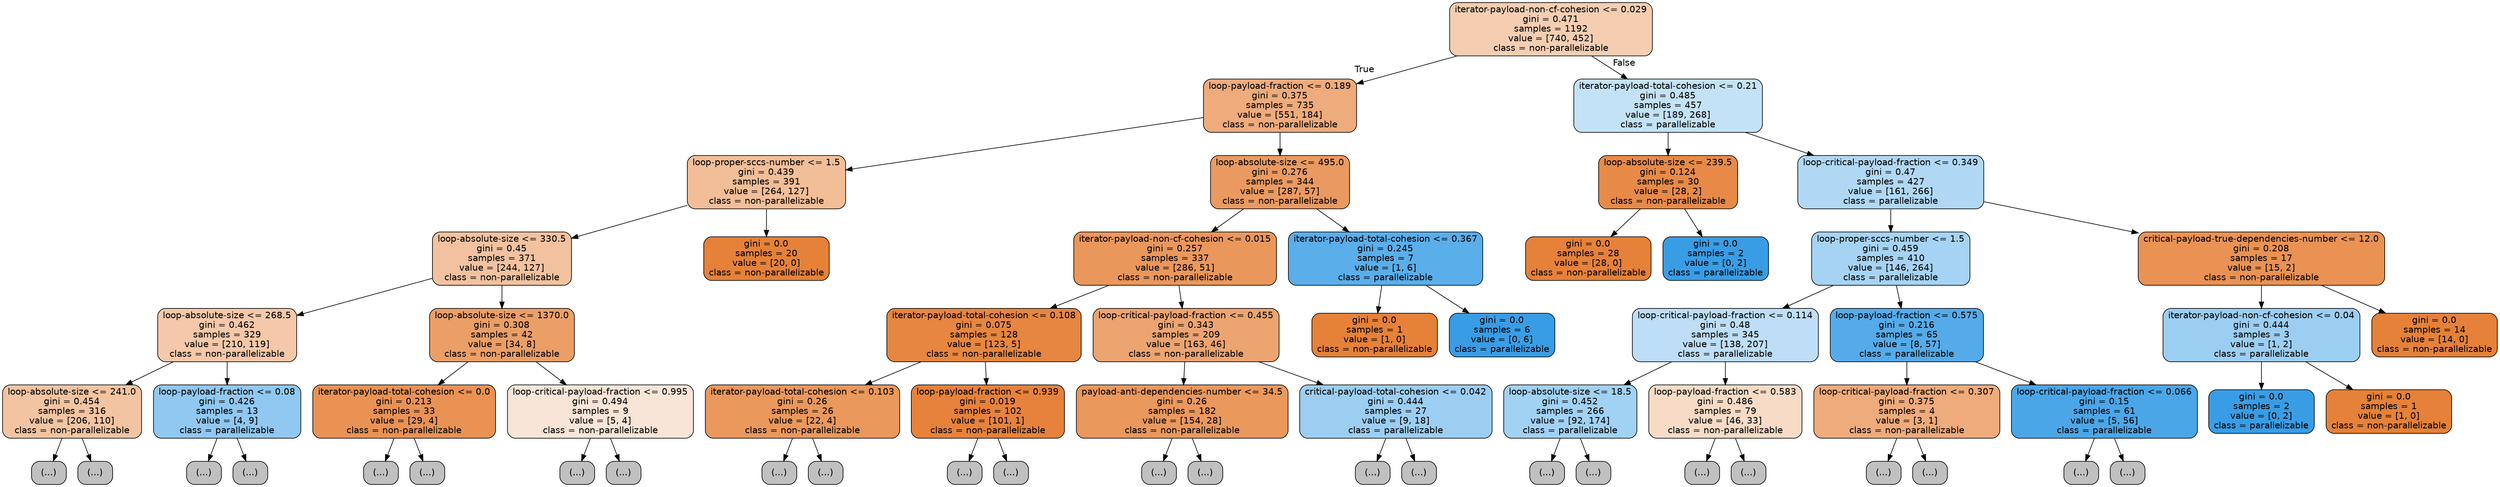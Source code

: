 digraph Tree {
node [shape=box, style="filled, rounded", color="black", fontname=helvetica] ;
edge [fontname=helvetica] ;
0 [label="iterator-payload-non-cf-cohesion <= 0.029\ngini = 0.471\nsamples = 1192\nvalue = [740, 452]\nclass = non-parallelizable", fillcolor="#e5813963"] ;
1 [label="loop-payload-fraction <= 0.189\ngini = 0.375\nsamples = 735\nvalue = [551, 184]\nclass = non-parallelizable", fillcolor="#e58139aa"] ;
0 -> 1 [labeldistance=2.5, labelangle=45, headlabel="True"] ;
2 [label="loop-proper-sccs-number <= 1.5\ngini = 0.439\nsamples = 391\nvalue = [264, 127]\nclass = non-parallelizable", fillcolor="#e5813984"] ;
1 -> 2 ;
3 [label="loop-absolute-size <= 330.5\ngini = 0.45\nsamples = 371\nvalue = [244, 127]\nclass = non-parallelizable", fillcolor="#e581397a"] ;
2 -> 3 ;
4 [label="loop-absolute-size <= 268.5\ngini = 0.462\nsamples = 329\nvalue = [210, 119]\nclass = non-parallelizable", fillcolor="#e581396e"] ;
3 -> 4 ;
5 [label="loop-absolute-size <= 241.0\ngini = 0.454\nsamples = 316\nvalue = [206, 110]\nclass = non-parallelizable", fillcolor="#e5813977"] ;
4 -> 5 ;
6 [label="(...)", fillcolor="#C0C0C0"] ;
5 -> 6 ;
191 [label="(...)", fillcolor="#C0C0C0"] ;
5 -> 191 ;
192 [label="loop-payload-fraction <= 0.08\ngini = 0.426\nsamples = 13\nvalue = [4, 9]\nclass = parallelizable", fillcolor="#399de58e"] ;
4 -> 192 ;
193 [label="(...)", fillcolor="#C0C0C0"] ;
192 -> 193 ;
204 [label="(...)", fillcolor="#C0C0C0"] ;
192 -> 204 ;
205 [label="loop-absolute-size <= 1370.0\ngini = 0.308\nsamples = 42\nvalue = [34, 8]\nclass = non-parallelizable", fillcolor="#e58139c3"] ;
3 -> 205 ;
206 [label="iterator-payload-total-cohesion <= 0.0\ngini = 0.213\nsamples = 33\nvalue = [29, 4]\nclass = non-parallelizable", fillcolor="#e58139dc"] ;
205 -> 206 ;
207 [label="(...)", fillcolor="#C0C0C0"] ;
206 -> 207 ;
218 [label="(...)", fillcolor="#C0C0C0"] ;
206 -> 218 ;
219 [label="loop-critical-payload-fraction <= 0.995\ngini = 0.494\nsamples = 9\nvalue = [5, 4]\nclass = non-parallelizable", fillcolor="#e5813933"] ;
205 -> 219 ;
220 [label="(...)", fillcolor="#C0C0C0"] ;
219 -> 220 ;
227 [label="(...)", fillcolor="#C0C0C0"] ;
219 -> 227 ;
228 [label="gini = 0.0\nsamples = 20\nvalue = [20, 0]\nclass = non-parallelizable", fillcolor="#e58139ff"] ;
2 -> 228 ;
229 [label="loop-absolute-size <= 495.0\ngini = 0.276\nsamples = 344\nvalue = [287, 57]\nclass = non-parallelizable", fillcolor="#e58139cc"] ;
1 -> 229 ;
230 [label="iterator-payload-non-cf-cohesion <= 0.015\ngini = 0.257\nsamples = 337\nvalue = [286, 51]\nclass = non-parallelizable", fillcolor="#e58139d2"] ;
229 -> 230 ;
231 [label="iterator-payload-total-cohesion <= 0.108\ngini = 0.075\nsamples = 128\nvalue = [123, 5]\nclass = non-parallelizable", fillcolor="#e58139f5"] ;
230 -> 231 ;
232 [label="iterator-payload-total-cohesion <= 0.103\ngini = 0.26\nsamples = 26\nvalue = [22, 4]\nclass = non-parallelizable", fillcolor="#e58139d1"] ;
231 -> 232 ;
233 [label="(...)", fillcolor="#C0C0C0"] ;
232 -> 233 ;
234 [label="(...)", fillcolor="#C0C0C0"] ;
232 -> 234 ;
237 [label="loop-payload-fraction <= 0.939\ngini = 0.019\nsamples = 102\nvalue = [101, 1]\nclass = non-parallelizable", fillcolor="#e58139fc"] ;
231 -> 237 ;
238 [label="(...)", fillcolor="#C0C0C0"] ;
237 -> 238 ;
239 [label="(...)", fillcolor="#C0C0C0"] ;
237 -> 239 ;
242 [label="loop-critical-payload-fraction <= 0.455\ngini = 0.343\nsamples = 209\nvalue = [163, 46]\nclass = non-parallelizable", fillcolor="#e58139b7"] ;
230 -> 242 ;
243 [label="payload-anti-dependencies-number <= 34.5\ngini = 0.26\nsamples = 182\nvalue = [154, 28]\nclass = non-parallelizable", fillcolor="#e58139d1"] ;
242 -> 243 ;
244 [label="(...)", fillcolor="#C0C0C0"] ;
243 -> 244 ;
293 [label="(...)", fillcolor="#C0C0C0"] ;
243 -> 293 ;
296 [label="critical-payload-total-cohesion <= 0.042\ngini = 0.444\nsamples = 27\nvalue = [9, 18]\nclass = parallelizable", fillcolor="#399de57f"] ;
242 -> 296 ;
297 [label="(...)", fillcolor="#C0C0C0"] ;
296 -> 297 ;
298 [label="(...)", fillcolor="#C0C0C0"] ;
296 -> 298 ;
305 [label="iterator-payload-total-cohesion <= 0.367\ngini = 0.245\nsamples = 7\nvalue = [1, 6]\nclass = parallelizable", fillcolor="#399de5d4"] ;
229 -> 305 ;
306 [label="gini = 0.0\nsamples = 1\nvalue = [1, 0]\nclass = non-parallelizable", fillcolor="#e58139ff"] ;
305 -> 306 ;
307 [label="gini = 0.0\nsamples = 6\nvalue = [0, 6]\nclass = parallelizable", fillcolor="#399de5ff"] ;
305 -> 307 ;
308 [label="iterator-payload-total-cohesion <= 0.21\ngini = 0.485\nsamples = 457\nvalue = [189, 268]\nclass = parallelizable", fillcolor="#399de54b"] ;
0 -> 308 [labeldistance=2.5, labelangle=-45, headlabel="False"] ;
309 [label="loop-absolute-size <= 239.5\ngini = 0.124\nsamples = 30\nvalue = [28, 2]\nclass = non-parallelizable", fillcolor="#e58139ed"] ;
308 -> 309 ;
310 [label="gini = 0.0\nsamples = 28\nvalue = [28, 0]\nclass = non-parallelizable", fillcolor="#e58139ff"] ;
309 -> 310 ;
311 [label="gini = 0.0\nsamples = 2\nvalue = [0, 2]\nclass = parallelizable", fillcolor="#399de5ff"] ;
309 -> 311 ;
312 [label="loop-critical-payload-fraction <= 0.349\ngini = 0.47\nsamples = 427\nvalue = [161, 266]\nclass = parallelizable", fillcolor="#399de565"] ;
308 -> 312 ;
313 [label="loop-proper-sccs-number <= 1.5\ngini = 0.459\nsamples = 410\nvalue = [146, 264]\nclass = parallelizable", fillcolor="#399de572"] ;
312 -> 313 ;
314 [label="loop-critical-payload-fraction <= 0.114\ngini = 0.48\nsamples = 345\nvalue = [138, 207]\nclass = parallelizable", fillcolor="#399de555"] ;
313 -> 314 ;
315 [label="loop-absolute-size <= 18.5\ngini = 0.452\nsamples = 266\nvalue = [92, 174]\nclass = parallelizable", fillcolor="#399de578"] ;
314 -> 315 ;
316 [label="(...)", fillcolor="#C0C0C0"] ;
315 -> 316 ;
335 [label="(...)", fillcolor="#C0C0C0"] ;
315 -> 335 ;
406 [label="loop-payload-fraction <= 0.583\ngini = 0.486\nsamples = 79\nvalue = [46, 33]\nclass = non-parallelizable", fillcolor="#e5813948"] ;
314 -> 406 ;
407 [label="(...)", fillcolor="#C0C0C0"] ;
406 -> 407 ;
414 [label="(...)", fillcolor="#C0C0C0"] ;
406 -> 414 ;
437 [label="loop-payload-fraction <= 0.575\ngini = 0.216\nsamples = 65\nvalue = [8, 57]\nclass = parallelizable", fillcolor="#399de5db"] ;
313 -> 437 ;
438 [label="loop-critical-payload-fraction <= 0.307\ngini = 0.375\nsamples = 4\nvalue = [3, 1]\nclass = non-parallelizable", fillcolor="#e58139aa"] ;
437 -> 438 ;
439 [label="(...)", fillcolor="#C0C0C0"] ;
438 -> 439 ;
440 [label="(...)", fillcolor="#C0C0C0"] ;
438 -> 440 ;
441 [label="loop-critical-payload-fraction <= 0.066\ngini = 0.15\nsamples = 61\nvalue = [5, 56]\nclass = parallelizable", fillcolor="#399de5e8"] ;
437 -> 441 ;
442 [label="(...)", fillcolor="#C0C0C0"] ;
441 -> 442 ;
449 [label="(...)", fillcolor="#C0C0C0"] ;
441 -> 449 ;
450 [label="critical-payload-true-dependencies-number <= 12.0\ngini = 0.208\nsamples = 17\nvalue = [15, 2]\nclass = non-parallelizable", fillcolor="#e58139dd"] ;
312 -> 450 ;
451 [label="iterator-payload-non-cf-cohesion <= 0.04\ngini = 0.444\nsamples = 3\nvalue = [1, 2]\nclass = parallelizable", fillcolor="#399de57f"] ;
450 -> 451 ;
452 [label="gini = 0.0\nsamples = 2\nvalue = [0, 2]\nclass = parallelizable", fillcolor="#399de5ff"] ;
451 -> 452 ;
453 [label="gini = 0.0\nsamples = 1\nvalue = [1, 0]\nclass = non-parallelizable", fillcolor="#e58139ff"] ;
451 -> 453 ;
454 [label="gini = 0.0\nsamples = 14\nvalue = [14, 0]\nclass = non-parallelizable", fillcolor="#e58139ff"] ;
450 -> 454 ;
}